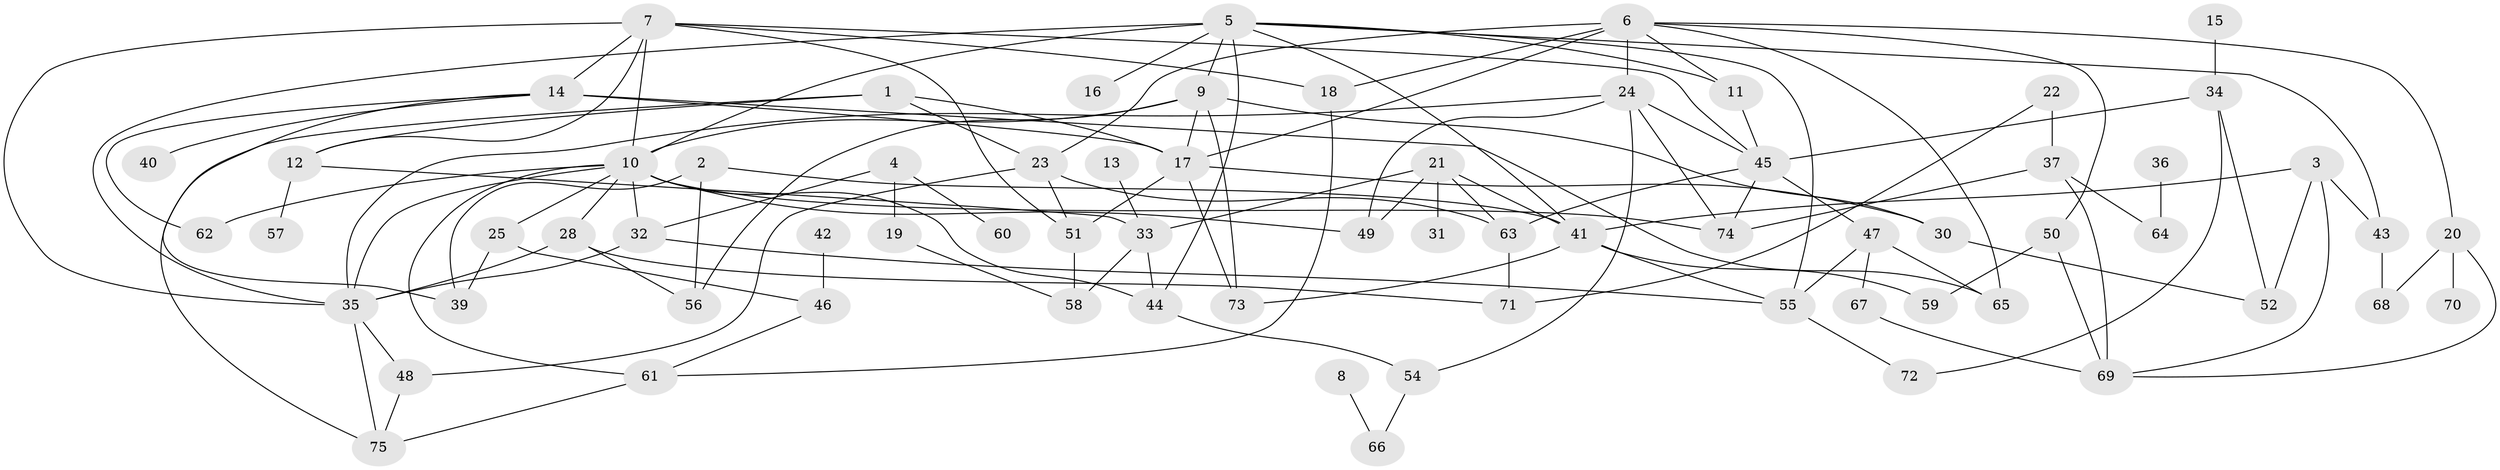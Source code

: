 // original degree distribution, {2: 0.21495327102803738, 3: 0.2803738317757009, 4: 0.18691588785046728, 5: 0.102803738317757, 6: 0.04672897196261682, 1: 0.102803738317757, 0: 0.04672897196261682, 7: 0.018691588785046728}
// Generated by graph-tools (version 1.1) at 2025/48/03/04/25 22:48:29]
// undirected, 70 vertices, 127 edges
graph export_dot {
  node [color=gray90,style=filled];
  1;
  2;
  3;
  4;
  5;
  6;
  7;
  8;
  9;
  10;
  11;
  12;
  13;
  14;
  15;
  16;
  17;
  18;
  19;
  20;
  21;
  22;
  23;
  24;
  25;
  28;
  30;
  31;
  32;
  33;
  34;
  35;
  36;
  37;
  39;
  40;
  41;
  42;
  43;
  44;
  45;
  46;
  47;
  48;
  49;
  50;
  51;
  52;
  54;
  55;
  56;
  57;
  58;
  59;
  60;
  61;
  62;
  63;
  64;
  65;
  66;
  67;
  68;
  69;
  70;
  71;
  72;
  73;
  74;
  75;
  1 -- 12 [weight=1.0];
  1 -- 17 [weight=1.0];
  1 -- 23 [weight=1.0];
  1 -- 75 [weight=1.0];
  2 -- 39 [weight=1.0];
  2 -- 41 [weight=1.0];
  2 -- 56 [weight=1.0];
  3 -- 41 [weight=1.0];
  3 -- 43 [weight=1.0];
  3 -- 52 [weight=1.0];
  3 -- 69 [weight=1.0];
  4 -- 19 [weight=1.0];
  4 -- 32 [weight=1.0];
  4 -- 60 [weight=1.0];
  5 -- 9 [weight=1.0];
  5 -- 10 [weight=2.0];
  5 -- 11 [weight=1.0];
  5 -- 16 [weight=1.0];
  5 -- 35 [weight=1.0];
  5 -- 41 [weight=1.0];
  5 -- 43 [weight=1.0];
  5 -- 44 [weight=1.0];
  5 -- 55 [weight=1.0];
  6 -- 11 [weight=1.0];
  6 -- 17 [weight=1.0];
  6 -- 18 [weight=1.0];
  6 -- 20 [weight=1.0];
  6 -- 23 [weight=2.0];
  6 -- 24 [weight=1.0];
  6 -- 50 [weight=1.0];
  6 -- 65 [weight=1.0];
  7 -- 10 [weight=1.0];
  7 -- 12 [weight=1.0];
  7 -- 14 [weight=1.0];
  7 -- 18 [weight=1.0];
  7 -- 35 [weight=1.0];
  7 -- 45 [weight=1.0];
  7 -- 51 [weight=1.0];
  8 -- 66 [weight=1.0];
  9 -- 10 [weight=2.0];
  9 -- 17 [weight=1.0];
  9 -- 30 [weight=1.0];
  9 -- 56 [weight=1.0];
  9 -- 73 [weight=1.0];
  10 -- 25 [weight=1.0];
  10 -- 28 [weight=1.0];
  10 -- 32 [weight=1.0];
  10 -- 35 [weight=1.0];
  10 -- 44 [weight=1.0];
  10 -- 49 [weight=1.0];
  10 -- 61 [weight=1.0];
  10 -- 62 [weight=1.0];
  10 -- 74 [weight=1.0];
  11 -- 45 [weight=1.0];
  12 -- 33 [weight=1.0];
  12 -- 57 [weight=1.0];
  13 -- 33 [weight=1.0];
  14 -- 17 [weight=2.0];
  14 -- 39 [weight=1.0];
  14 -- 40 [weight=1.0];
  14 -- 62 [weight=1.0];
  14 -- 65 [weight=1.0];
  15 -- 34 [weight=1.0];
  17 -- 30 [weight=1.0];
  17 -- 51 [weight=1.0];
  17 -- 73 [weight=1.0];
  18 -- 61 [weight=1.0];
  19 -- 58 [weight=1.0];
  20 -- 68 [weight=1.0];
  20 -- 69 [weight=1.0];
  20 -- 70 [weight=1.0];
  21 -- 31 [weight=1.0];
  21 -- 33 [weight=1.0];
  21 -- 41 [weight=1.0];
  21 -- 49 [weight=1.0];
  21 -- 63 [weight=1.0];
  22 -- 37 [weight=1.0];
  22 -- 71 [weight=1.0];
  23 -- 48 [weight=1.0];
  23 -- 51 [weight=1.0];
  23 -- 63 [weight=1.0];
  24 -- 35 [weight=1.0];
  24 -- 45 [weight=1.0];
  24 -- 49 [weight=1.0];
  24 -- 54 [weight=1.0];
  24 -- 74 [weight=1.0];
  25 -- 39 [weight=1.0];
  25 -- 46 [weight=1.0];
  28 -- 35 [weight=1.0];
  28 -- 56 [weight=1.0];
  28 -- 71 [weight=1.0];
  30 -- 52 [weight=1.0];
  32 -- 35 [weight=1.0];
  32 -- 55 [weight=1.0];
  33 -- 44 [weight=1.0];
  33 -- 58 [weight=1.0];
  34 -- 45 [weight=1.0];
  34 -- 52 [weight=1.0];
  34 -- 72 [weight=1.0];
  35 -- 48 [weight=1.0];
  35 -- 75 [weight=1.0];
  36 -- 64 [weight=1.0];
  37 -- 64 [weight=1.0];
  37 -- 69 [weight=1.0];
  37 -- 74 [weight=1.0];
  41 -- 55 [weight=1.0];
  41 -- 59 [weight=1.0];
  41 -- 73 [weight=1.0];
  42 -- 46 [weight=1.0];
  43 -- 68 [weight=1.0];
  44 -- 54 [weight=1.0];
  45 -- 47 [weight=1.0];
  45 -- 63 [weight=1.0];
  45 -- 74 [weight=1.0];
  46 -- 61 [weight=1.0];
  47 -- 55 [weight=1.0];
  47 -- 65 [weight=1.0];
  47 -- 67 [weight=1.0];
  48 -- 75 [weight=1.0];
  50 -- 59 [weight=1.0];
  50 -- 69 [weight=1.0];
  51 -- 58 [weight=1.0];
  54 -- 66 [weight=1.0];
  55 -- 72 [weight=1.0];
  61 -- 75 [weight=1.0];
  63 -- 71 [weight=1.0];
  67 -- 69 [weight=1.0];
}
